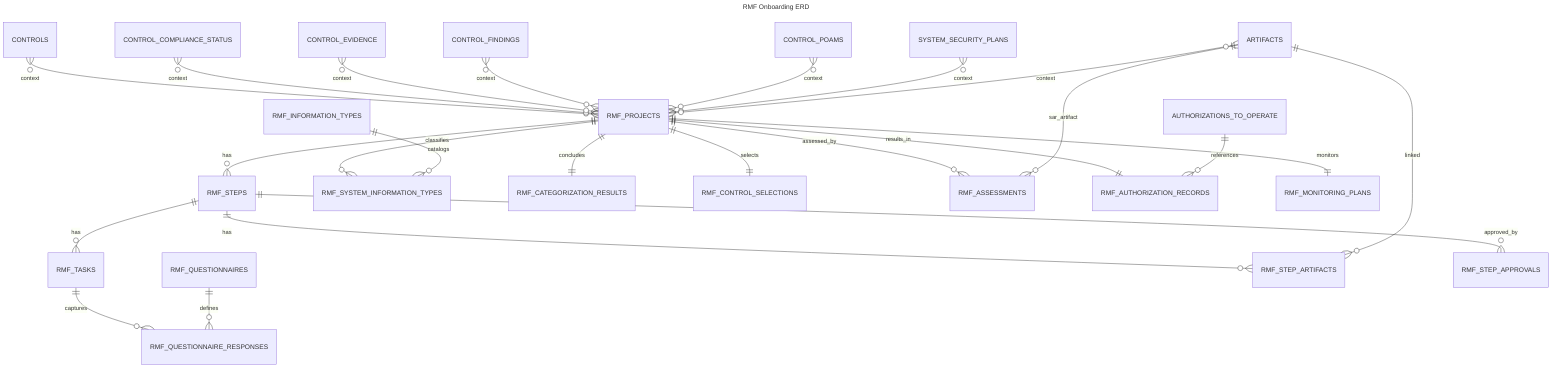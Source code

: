 ---
title: RMF Onboarding ERD
---

erDiagram
    RMF_PROJECTS ||--o{ RMF_STEPS : has
    RMF_STEPS ||--o{ RMF_TASKS : has
    RMF_TASKS ||--o{ RMF_QUESTIONNAIRE_RESPONSES : captures
    RMF_QUESTIONNAIRES ||--o{ RMF_QUESTIONNAIRE_RESPONSES : defines

    RMF_PROJECTS ||--o{ RMF_SYSTEM_INFORMATION_TYPES : classifies
    RMF_INFORMATION_TYPES ||--o{ RMF_SYSTEM_INFORMATION_TYPES : catalogs
    RMF_PROJECTS ||--|| RMF_CATEGORIZATION_RESULTS : concludes

    RMF_PROJECTS ||--|| RMF_CONTROL_SELECTIONS : selects

    RMF_STEPS ||--o{ RMF_STEP_ARTIFACTS : has
    ARTIFACTS ||--o{ RMF_STEP_ARTIFACTS : linked

    RMF_PROJECTS ||--o{ RMF_ASSESSMENTS : assessed_by
    ARTIFACTS ||--o{ RMF_ASSESSMENTS : sar_artifact

    RMF_PROJECTS ||--|| RMF_AUTHORIZATION_RECORDS : results_in
    AUTHORIZATIONS_TO_OPERATE ||--o{ RMF_AUTHORIZATION_RECORDS : references

    RMF_PROJECTS ||--|| RMF_MONITORING_PLANS : monitors

    RMF_STEPS ||--o{ RMF_STEP_APPROVALS : approved_by

    CONTROLS }o--o{ RMF_PROJECTS : context
    CONTROL_COMPLIANCE_STATUS }o--o{ RMF_PROJECTS : context
    CONTROL_EVIDENCE }o--o{ RMF_PROJECTS : context
    CONTROL_FINDINGS }o--o{ RMF_PROJECTS : context
    CONTROL_POAMS }o--o{ RMF_PROJECTS : context
    SYSTEM_SECURITY_PLANS }o--o{ RMF_PROJECTS : context
    ARTIFACTS }o--o{ RMF_PROJECTS : context

%% Notes:
%% - Relationship cardinalities denote primary usage; actual FK is from RMF_* tables to base tables
%% - Uppercase names correspond to lower_snake_case actual table names